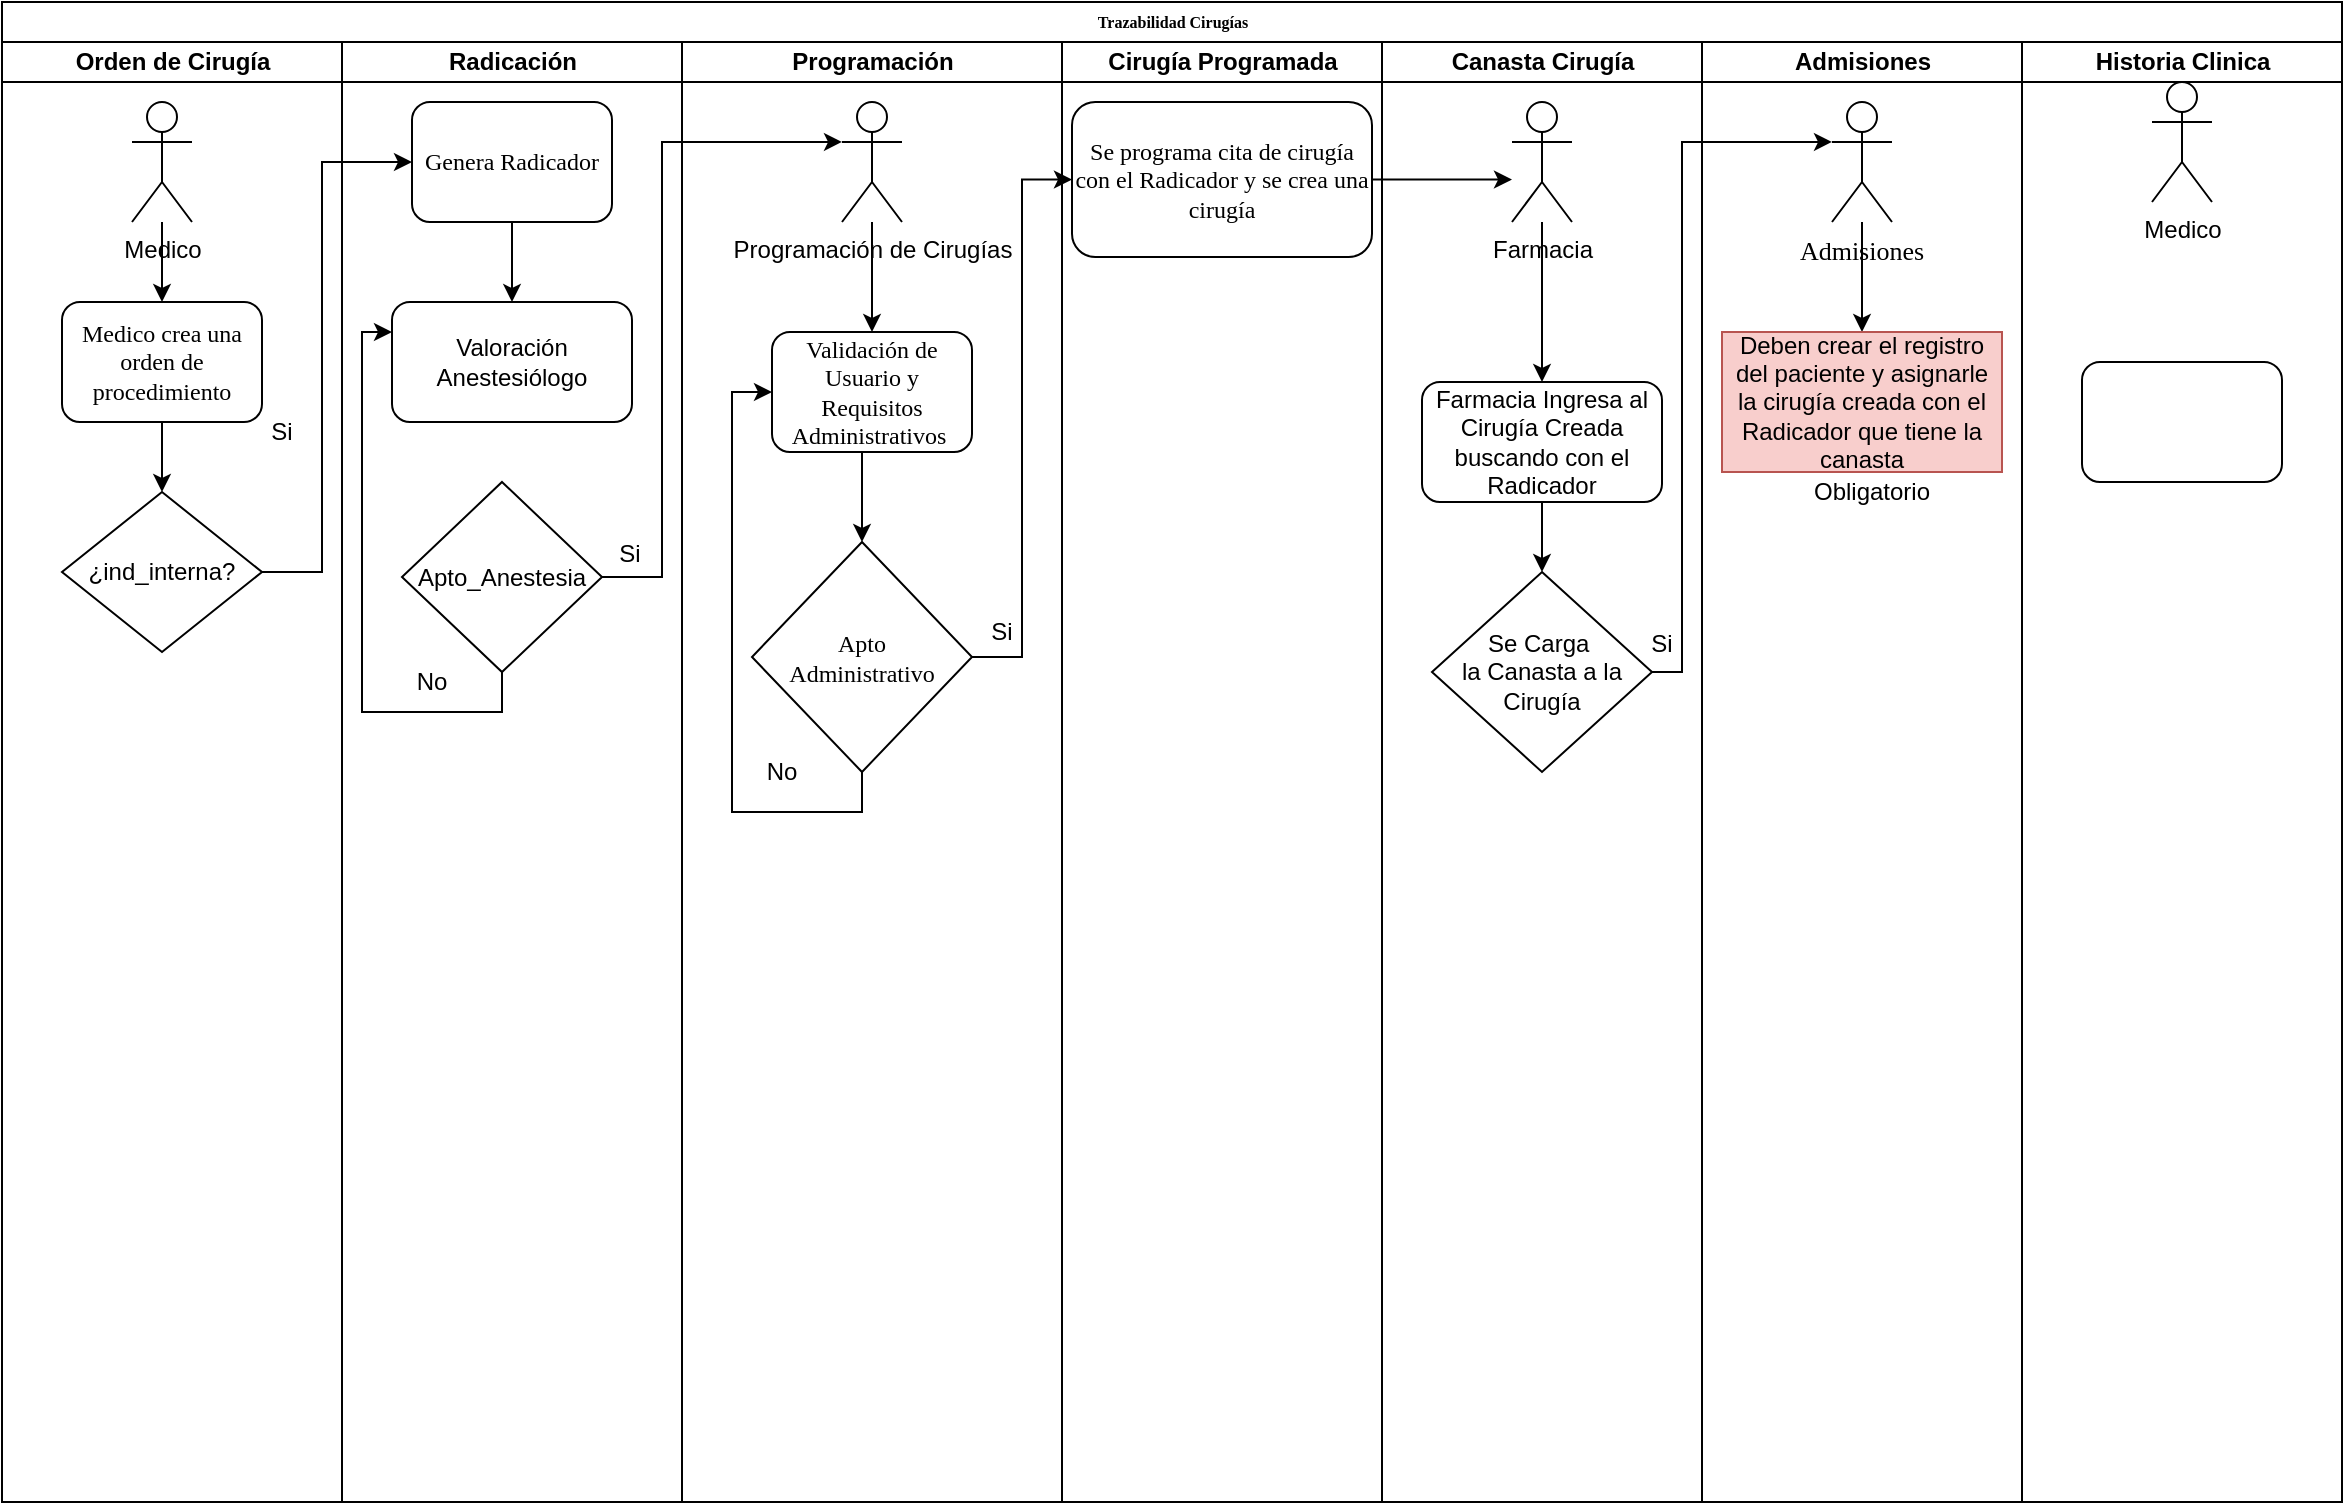 <mxfile version="24.8.4">
  <diagram name="Page-1" id="74e2e168-ea6b-b213-b513-2b3c1d86103e">
    <mxGraphModel dx="913" dy="575" grid="1" gridSize="10" guides="1" tooltips="1" connect="1" arrows="1" fold="1" page="1" pageScale="1" pageWidth="1100" pageHeight="850" background="none" math="0" shadow="0">
      <root>
        <mxCell id="0" />
        <mxCell id="1" parent="0" />
        <mxCell id="77e6c97f196da883-1" value="Trazabilidad Cirugías" style="swimlane;html=1;childLayout=stackLayout;startSize=20;rounded=0;shadow=0;labelBackgroundColor=none;strokeWidth=1;fontFamily=Verdana;fontSize=8;align=center;" parent="1" vertex="1">
          <mxGeometry x="80" y="40" width="1170" height="750" as="geometry" />
        </mxCell>
        <mxCell id="77e6c97f196da883-2" value="Orden de Cirugía" style="swimlane;html=1;startSize=20;" parent="77e6c97f196da883-1" vertex="1">
          <mxGeometry y="20" width="170" height="730" as="geometry" />
        </mxCell>
        <mxCell id="L7PCwn_2ADVUuU102BkU-18" value="Si" style="text;html=1;align=center;verticalAlign=middle;whiteSpace=wrap;rounded=0;" parent="77e6c97f196da883-2" vertex="1">
          <mxGeometry x="110" y="180" width="60" height="30" as="geometry" />
        </mxCell>
        <mxCell id="L7PCwn_2ADVUuU102BkU-53" value="Medico" style="shape=umlActor;verticalLabelPosition=bottom;verticalAlign=top;html=1;outlineConnect=0;" parent="77e6c97f196da883-2" vertex="1">
          <mxGeometry x="65" y="30" width="30" height="60" as="geometry" />
        </mxCell>
        <mxCell id="77e6c97f196da883-8" value="&lt;font style=&quot;font-size: 12px;&quot;&gt;Medico crea una orden de procedimiento&lt;/font&gt;" style="rounded=1;whiteSpace=wrap;html=1;shadow=0;labelBackgroundColor=none;strokeWidth=1;fontFamily=Verdana;fontSize=8;align=center;" parent="77e6c97f196da883-2" vertex="1">
          <mxGeometry x="30" y="130" width="100" height="60" as="geometry" />
        </mxCell>
        <mxCell id="L7PCwn_2ADVUuU102BkU-54" value="" style="edgeStyle=orthogonalEdgeStyle;rounded=0;orthogonalLoop=1;jettySize=auto;html=1;" parent="77e6c97f196da883-2" source="L7PCwn_2ADVUuU102BkU-53" target="77e6c97f196da883-8" edge="1">
          <mxGeometry relative="1" as="geometry" />
        </mxCell>
        <mxCell id="77e6c97f196da883-3" value="Radicación" style="swimlane;html=1;startSize=20;" parent="77e6c97f196da883-1" vertex="1">
          <mxGeometry x="170" y="20" width="170" height="730" as="geometry" />
        </mxCell>
        <mxCell id="L7PCwn_2ADVUuU102BkU-1" value="¿ind_interna?" style="rhombus;whiteSpace=wrap;html=1;" parent="77e6c97f196da883-3" vertex="1">
          <mxGeometry x="-140" y="225" width="100" height="80" as="geometry" />
        </mxCell>
        <mxCell id="L7PCwn_2ADVUuU102BkU-5" style="edgeStyle=orthogonalEdgeStyle;rounded=0;orthogonalLoop=1;jettySize=auto;html=1;exitX=1;exitY=0.5;exitDx=0;exitDy=0;entryX=0;entryY=0.5;entryDx=0;entryDy=0;" parent="77e6c97f196da883-3" source="L7PCwn_2ADVUuU102BkU-1" target="77e6c97f196da883-11" edge="1">
          <mxGeometry relative="1" as="geometry">
            <Array as="points">
              <mxPoint x="-10" y="265" />
              <mxPoint x="-10" y="60" />
            </Array>
          </mxGeometry>
        </mxCell>
        <mxCell id="L7PCwn_2ADVUuU102BkU-70" style="edgeStyle=orthogonalEdgeStyle;rounded=0;orthogonalLoop=1;jettySize=auto;html=1;exitX=0.5;exitY=1;exitDx=0;exitDy=0;entryX=0.5;entryY=0;entryDx=0;entryDy=0;" parent="77e6c97f196da883-3" source="77e6c97f196da883-11" target="L7PCwn_2ADVUuU102BkU-67" edge="1">
          <mxGeometry relative="1" as="geometry" />
        </mxCell>
        <mxCell id="77e6c97f196da883-11" value="&lt;font style=&quot;font-size: 12px;&quot;&gt;Genera Radicador&lt;/font&gt;" style="rounded=1;whiteSpace=wrap;html=1;shadow=0;labelBackgroundColor=none;strokeWidth=1;fontFamily=Verdana;fontSize=8;align=center;" parent="77e6c97f196da883-3" vertex="1">
          <mxGeometry x="35" y="30" width="100" height="60" as="geometry" />
        </mxCell>
        <mxCell id="L7PCwn_2ADVUuU102BkU-72" style="edgeStyle=orthogonalEdgeStyle;rounded=0;orthogonalLoop=1;jettySize=auto;html=1;exitX=0.5;exitY=1;exitDx=0;exitDy=0;entryX=0;entryY=0.25;entryDx=0;entryDy=0;" parent="77e6c97f196da883-3" source="L7PCwn_2ADVUuU102BkU-6" target="L7PCwn_2ADVUuU102BkU-67" edge="1">
          <mxGeometry relative="1" as="geometry">
            <Array as="points">
              <mxPoint x="80" y="335" />
              <mxPoint x="10" y="335" />
              <mxPoint x="10" y="145" />
            </Array>
          </mxGeometry>
        </mxCell>
        <mxCell id="L7PCwn_2ADVUuU102BkU-6" value="Apto_Anestesia" style="rhombus;whiteSpace=wrap;html=1;" parent="77e6c97f196da883-3" vertex="1">
          <mxGeometry x="30" y="220" width="100" height="95" as="geometry" />
        </mxCell>
        <mxCell id="L7PCwn_2ADVUuU102BkU-65" value="Si" style="text;html=1;align=center;verticalAlign=middle;whiteSpace=wrap;rounded=0;" parent="77e6c97f196da883-3" vertex="1">
          <mxGeometry x="124" y="241" width="40" height="30" as="geometry" />
        </mxCell>
        <mxCell id="L7PCwn_2ADVUuU102BkU-67" value="Valoración Anestesiólogo" style="rounded=1;whiteSpace=wrap;html=1;" parent="77e6c97f196da883-3" vertex="1">
          <mxGeometry x="25" y="130" width="120" height="60" as="geometry" />
        </mxCell>
        <mxCell id="L7PCwn_2ADVUuU102BkU-73" value="No" style="text;html=1;align=center;verticalAlign=middle;whiteSpace=wrap;rounded=0;" parent="77e6c97f196da883-3" vertex="1">
          <mxGeometry x="25" y="305" width="40" height="30" as="geometry" />
        </mxCell>
        <mxCell id="77e6c97f196da883-4" value="Programación" style="swimlane;html=1;startSize=20;" parent="77e6c97f196da883-1" vertex="1">
          <mxGeometry x="340" y="20" width="190" height="730" as="geometry" />
        </mxCell>
        <mxCell id="L7PCwn_2ADVUuU102BkU-17" style="edgeStyle=orthogonalEdgeStyle;rounded=0;orthogonalLoop=1;jettySize=auto;html=1;exitX=0.5;exitY=1;exitDx=0;exitDy=0;entryX=0.5;entryY=0;entryDx=0;entryDy=0;" parent="77e6c97f196da883-4" source="77e6c97f196da883-12" target="77e6c97f196da883-16" edge="1">
          <mxGeometry relative="1" as="geometry">
            <Array as="points">
              <mxPoint x="90" y="205" />
            </Array>
          </mxGeometry>
        </mxCell>
        <mxCell id="77e6c97f196da883-12" value="&lt;font style=&quot;font-size: 12px;&quot;&gt;Validación de Usuario y Requisitos Administrativos&amp;nbsp;&lt;/font&gt;" style="rounded=1;whiteSpace=wrap;html=1;shadow=0;labelBackgroundColor=none;strokeWidth=1;fontFamily=Verdana;fontSize=8;align=center;" parent="77e6c97f196da883-4" vertex="1">
          <mxGeometry x="45" y="145" width="100" height="60" as="geometry" />
        </mxCell>
        <mxCell id="L7PCwn_2ADVUuU102BkU-74" style="edgeStyle=orthogonalEdgeStyle;rounded=0;orthogonalLoop=1;jettySize=auto;html=1;exitX=0.5;exitY=1;exitDx=0;exitDy=0;entryX=0;entryY=0.5;entryDx=0;entryDy=0;" parent="77e6c97f196da883-4" source="77e6c97f196da883-16" target="77e6c97f196da883-12" edge="1">
          <mxGeometry relative="1" as="geometry">
            <Array as="points">
              <mxPoint x="90" y="385" />
              <mxPoint x="25" y="385" />
              <mxPoint x="25" y="175" />
            </Array>
          </mxGeometry>
        </mxCell>
        <mxCell id="77e6c97f196da883-16" value="&lt;font style=&quot;font-size: 12px;&quot;&gt;Apto&lt;/font&gt;&lt;div&gt;&lt;font style=&quot;font-size: 12px;&quot;&gt;Administrativo&lt;/font&gt;&lt;/div&gt;" style="rhombus;whiteSpace=wrap;html=1;rounded=0;shadow=0;labelBackgroundColor=none;strokeWidth=1;fontFamily=Verdana;fontSize=8;align=center;" parent="77e6c97f196da883-4" vertex="1">
          <mxGeometry x="35" y="250" width="110" height="115" as="geometry" />
        </mxCell>
        <mxCell id="L7PCwn_2ADVUuU102BkU-26" value="Si" style="text;html=1;align=center;verticalAlign=middle;whiteSpace=wrap;rounded=0;" parent="77e6c97f196da883-4" vertex="1">
          <mxGeometry x="130" y="280" width="60" height="30" as="geometry" />
        </mxCell>
        <mxCell id="L7PCwn_2ADVUuU102BkU-59" style="edgeStyle=orthogonalEdgeStyle;rounded=0;orthogonalLoop=1;jettySize=auto;html=1;" parent="77e6c97f196da883-4" source="L7PCwn_2ADVUuU102BkU-56" target="77e6c97f196da883-12" edge="1">
          <mxGeometry relative="1" as="geometry" />
        </mxCell>
        <mxCell id="L7PCwn_2ADVUuU102BkU-56" value="Programación de Cirugías" style="shape=umlActor;verticalLabelPosition=bottom;verticalAlign=top;html=1;outlineConnect=0;" parent="77e6c97f196da883-4" vertex="1">
          <mxGeometry x="80" y="30" width="30" height="60" as="geometry" />
        </mxCell>
        <mxCell id="L7PCwn_2ADVUuU102BkU-75" value="No" style="text;html=1;align=center;verticalAlign=middle;whiteSpace=wrap;rounded=0;" parent="77e6c97f196da883-4" vertex="1">
          <mxGeometry x="30" y="350" width="40" height="30" as="geometry" />
        </mxCell>
        <mxCell id="77e6c97f196da883-5" value="Cirugía Programada" style="swimlane;html=1;startSize=20;" parent="77e6c97f196da883-1" vertex="1">
          <mxGeometry x="530" y="20" width="160" height="730" as="geometry" />
        </mxCell>
        <mxCell id="77e6c97f196da883-17" value="&lt;font style=&quot;font-size: 12px;&quot;&gt;Se programa cita de cirugía con el Radicador y se crea una cirugía&lt;/font&gt;" style="rounded=1;whiteSpace=wrap;html=1;shadow=0;labelBackgroundColor=none;strokeWidth=1;fontFamily=Verdana;fontSize=8;align=center;" parent="77e6c97f196da883-5" vertex="1">
          <mxGeometry x="5" y="30" width="150" height="77.5" as="geometry" />
        </mxCell>
        <mxCell id="77e6c97f196da883-6" value="Canasta Cirugía" style="swimlane;html=1;startSize=20;" parent="77e6c97f196da883-1" vertex="1">
          <mxGeometry x="690" y="20" width="160" height="730" as="geometry" />
        </mxCell>
        <mxCell id="L7PCwn_2ADVUuU102BkU-79" style="edgeStyle=orthogonalEdgeStyle;rounded=0;orthogonalLoop=1;jettySize=auto;html=1;exitX=0.5;exitY=1;exitDx=0;exitDy=0;" parent="77e6c97f196da883-6" source="L7PCwn_2ADVUuU102BkU-27" target="L7PCwn_2ADVUuU102BkU-76" edge="1">
          <mxGeometry relative="1" as="geometry" />
        </mxCell>
        <mxCell id="L7PCwn_2ADVUuU102BkU-27" value="Farmacia Ingresa al Cirugía Creada buscando con el Radicador" style="rounded=1;whiteSpace=wrap;html=1;" parent="77e6c97f196da883-6" vertex="1">
          <mxGeometry x="20" y="170" width="120" height="60" as="geometry" />
        </mxCell>
        <mxCell id="L7PCwn_2ADVUuU102BkU-61" value="" style="edgeStyle=orthogonalEdgeStyle;rounded=0;orthogonalLoop=1;jettySize=auto;html=1;" parent="77e6c97f196da883-6" source="L7PCwn_2ADVUuU102BkU-60" target="L7PCwn_2ADVUuU102BkU-27" edge="1">
          <mxGeometry relative="1" as="geometry" />
        </mxCell>
        <mxCell id="L7PCwn_2ADVUuU102BkU-60" value="Farmacia" style="shape=umlActor;verticalLabelPosition=bottom;verticalAlign=top;html=1;outlineConnect=0;" parent="77e6c97f196da883-6" vertex="1">
          <mxGeometry x="65" y="30" width="30" height="60" as="geometry" />
        </mxCell>
        <mxCell id="L7PCwn_2ADVUuU102BkU-76" value="Se Carga&amp;nbsp;&lt;div&gt;la Canasta a la Cirugía&lt;/div&gt;" style="rhombus;whiteSpace=wrap;html=1;" parent="77e6c97f196da883-6" vertex="1">
          <mxGeometry x="25" y="265" width="110" height="100" as="geometry" />
        </mxCell>
        <mxCell id="L7PCwn_2ADVUuU102BkU-81" value="Si" style="text;html=1;align=center;verticalAlign=middle;whiteSpace=wrap;rounded=0;" parent="77e6c97f196da883-6" vertex="1">
          <mxGeometry x="125" y="291" width="30" height="20" as="geometry" />
        </mxCell>
        <mxCell id="L7PCwn_2ADVUuU102BkU-23" style="edgeStyle=orthogonalEdgeStyle;rounded=0;orthogonalLoop=1;jettySize=auto;html=1;exitX=1;exitY=0.5;exitDx=0;exitDy=0;entryX=0;entryY=0.5;entryDx=0;entryDy=0;" parent="77e6c97f196da883-1" source="77e6c97f196da883-16" target="77e6c97f196da883-17" edge="1">
          <mxGeometry relative="1" as="geometry" />
        </mxCell>
        <mxCell id="77e6c97f196da883-7" value="Admisiones" style="swimlane;html=1;startSize=20;" parent="77e6c97f196da883-1" vertex="1">
          <mxGeometry x="850" y="20" width="160" height="730" as="geometry" />
        </mxCell>
        <mxCell id="L7PCwn_2ADVUuU102BkU-45" style="edgeStyle=orthogonalEdgeStyle;rounded=0;orthogonalLoop=1;jettySize=auto;html=1;" parent="77e6c97f196da883-7" source="L7PCwn_2ADVUuU102BkU-37" target="L7PCwn_2ADVUuU102BkU-44" edge="1">
          <mxGeometry relative="1" as="geometry" />
        </mxCell>
        <mxCell id="L7PCwn_2ADVUuU102BkU-37" value="Admisiones" style="shape=umlActor;verticalLabelPosition=bottom;verticalAlign=top;html=1;outlineConnect=0;fontSize=13;fontFamily=Verdana;fillColor=default;align=center;whiteSpace=wrap;" parent="77e6c97f196da883-7" vertex="1">
          <mxGeometry x="65" y="30" width="30" height="60" as="geometry" />
        </mxCell>
        <mxCell id="L7PCwn_2ADVUuU102BkU-44" value="Deben crear el registro del paciente y asignarle la cirugía creada con el Radicador que tiene la canasta" style="rounded=0;whiteSpace=wrap;html=1;fillColor=#f8cecc;strokeColor=#b85450;" parent="77e6c97f196da883-7" vertex="1">
          <mxGeometry x="10" y="145" width="140" height="70" as="geometry" />
        </mxCell>
        <mxCell id="cLltMPZeHG3RYmDiKCV2-1" value="Obligatorio" style="text;html=1;align=center;verticalAlign=middle;whiteSpace=wrap;rounded=0;" vertex="1" parent="77e6c97f196da883-7">
          <mxGeometry x="70" y="215" width="30" height="20" as="geometry" />
        </mxCell>
        <mxCell id="L7PCwn_2ADVUuU102BkU-35" value="Historia Clinica" style="swimlane;html=1;startSize=20;" parent="77e6c97f196da883-1" vertex="1">
          <mxGeometry x="1010" y="20" width="160" height="730" as="geometry" />
        </mxCell>
        <mxCell id="L7PCwn_2ADVUuU102BkU-36" value="" style="rounded=1;whiteSpace=wrap;html=1;shadow=0;labelBackgroundColor=none;strokeWidth=1;fontFamily=Verdana;fontSize=8;align=center;" parent="L7PCwn_2ADVUuU102BkU-35" vertex="1">
          <mxGeometry x="30" y="160" width="100" height="60" as="geometry" />
        </mxCell>
        <mxCell id="L7PCwn_2ADVUuU102BkU-50" value="Medico" style="shape=umlActor;verticalLabelPosition=bottom;verticalAlign=top;html=1;outlineConnect=0;" parent="L7PCwn_2ADVUuU102BkU-35" vertex="1">
          <mxGeometry x="65" y="20" width="30" height="60" as="geometry" />
        </mxCell>
        <mxCell id="L7PCwn_2ADVUuU102BkU-3" style="edgeStyle=orthogonalEdgeStyle;rounded=0;orthogonalLoop=1;jettySize=auto;html=1;exitX=0.5;exitY=1;exitDx=0;exitDy=0;entryX=0.5;entryY=0;entryDx=0;entryDy=0;" parent="77e6c97f196da883-1" source="77e6c97f196da883-8" target="L7PCwn_2ADVUuU102BkU-1" edge="1">
          <mxGeometry relative="1" as="geometry" />
        </mxCell>
        <mxCell id="L7PCwn_2ADVUuU102BkU-62" style="edgeStyle=orthogonalEdgeStyle;rounded=0;orthogonalLoop=1;jettySize=auto;html=1;exitX=1;exitY=0.5;exitDx=0;exitDy=0;" parent="77e6c97f196da883-1" source="77e6c97f196da883-17" target="L7PCwn_2ADVUuU102BkU-60" edge="1">
          <mxGeometry relative="1" as="geometry">
            <Array as="points">
              <mxPoint x="740" y="89" />
              <mxPoint x="740" y="89" />
            </Array>
          </mxGeometry>
        </mxCell>
        <mxCell id="L7PCwn_2ADVUuU102BkU-71" style="edgeStyle=orthogonalEdgeStyle;rounded=0;orthogonalLoop=1;jettySize=auto;html=1;exitX=1;exitY=0.5;exitDx=0;exitDy=0;entryX=0;entryY=0.333;entryDx=0;entryDy=0;entryPerimeter=0;" parent="77e6c97f196da883-1" source="L7PCwn_2ADVUuU102BkU-6" target="L7PCwn_2ADVUuU102BkU-56" edge="1">
          <mxGeometry relative="1" as="geometry">
            <Array as="points">
              <mxPoint x="330" y="288" />
              <mxPoint x="330" y="70" />
            </Array>
          </mxGeometry>
        </mxCell>
        <mxCell id="L7PCwn_2ADVUuU102BkU-80" style="edgeStyle=orthogonalEdgeStyle;rounded=0;orthogonalLoop=1;jettySize=auto;html=1;exitX=1;exitY=0.5;exitDx=0;exitDy=0;entryX=0;entryY=0.333;entryDx=0;entryDy=0;entryPerimeter=0;" parent="77e6c97f196da883-1" source="L7PCwn_2ADVUuU102BkU-76" target="L7PCwn_2ADVUuU102BkU-37" edge="1">
          <mxGeometry relative="1" as="geometry">
            <Array as="points">
              <mxPoint x="840" y="335" />
              <mxPoint x="840" y="70" />
            </Array>
          </mxGeometry>
        </mxCell>
      </root>
    </mxGraphModel>
  </diagram>
</mxfile>
